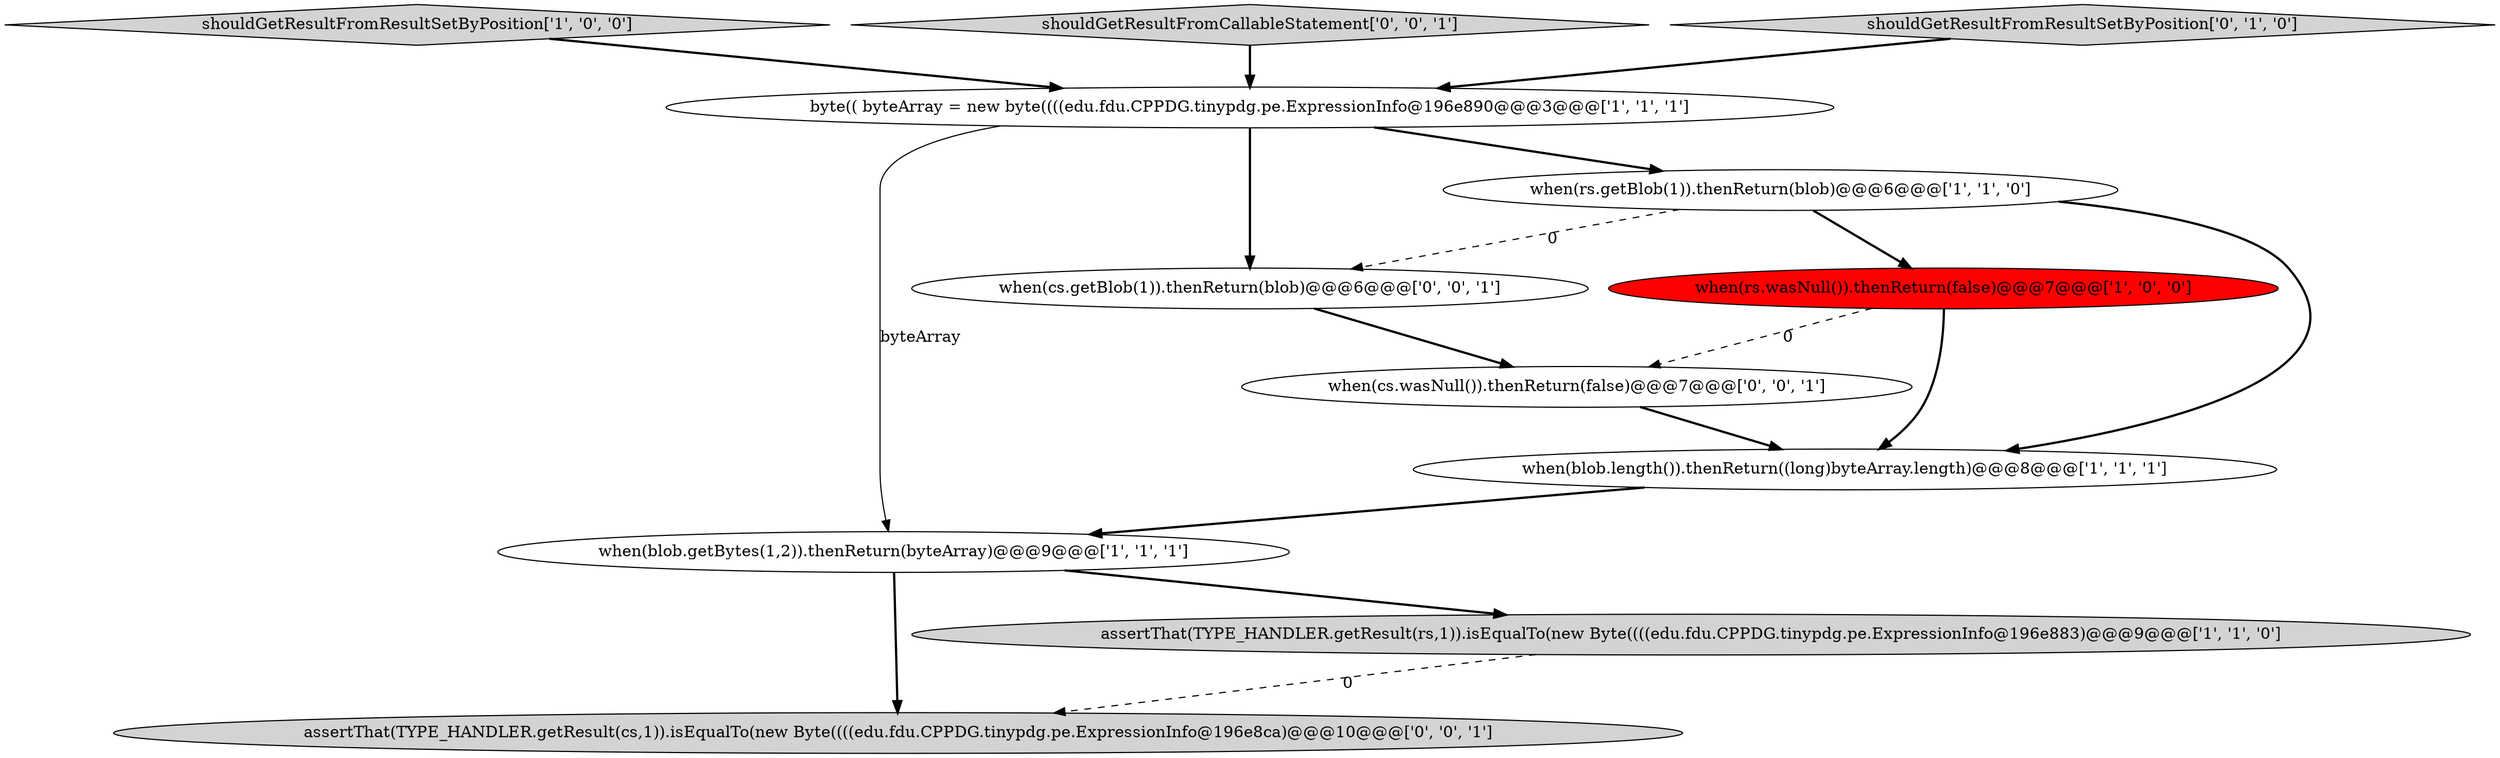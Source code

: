 digraph {
9 [style = filled, label = "assertThat(TYPE_HANDLER.getResult(cs,1)).isEqualTo(new Byte((((edu.fdu.CPPDG.tinypdg.pe.ExpressionInfo@196e8ca)@@@10@@@['0', '0', '1']", fillcolor = lightgray, shape = ellipse image = "AAA0AAABBB3BBB"];
10 [style = filled, label = "when(cs.wasNull()).thenReturn(false)@@@7@@@['0', '0', '1']", fillcolor = white, shape = ellipse image = "AAA0AAABBB3BBB"];
1 [style = filled, label = "when(blob.getBytes(1,2)).thenReturn(byteArray)@@@9@@@['1', '1', '1']", fillcolor = white, shape = ellipse image = "AAA0AAABBB1BBB"];
11 [style = filled, label = "when(cs.getBlob(1)).thenReturn(blob)@@@6@@@['0', '0', '1']", fillcolor = white, shape = ellipse image = "AAA0AAABBB3BBB"];
2 [style = filled, label = "shouldGetResultFromResultSetByPosition['1', '0', '0']", fillcolor = lightgray, shape = diamond image = "AAA0AAABBB1BBB"];
5 [style = filled, label = "when(rs.getBlob(1)).thenReturn(blob)@@@6@@@['1', '1', '0']", fillcolor = white, shape = ellipse image = "AAA0AAABBB1BBB"];
3 [style = filled, label = "byte(( byteArray = new byte((((edu.fdu.CPPDG.tinypdg.pe.ExpressionInfo@196e890@@@3@@@['1', '1', '1']", fillcolor = white, shape = ellipse image = "AAA0AAABBB1BBB"];
8 [style = filled, label = "shouldGetResultFromCallableStatement['0', '0', '1']", fillcolor = lightgray, shape = diamond image = "AAA0AAABBB3BBB"];
0 [style = filled, label = "when(blob.length()).thenReturn((long)byteArray.length)@@@8@@@['1', '1', '1']", fillcolor = white, shape = ellipse image = "AAA0AAABBB1BBB"];
4 [style = filled, label = "when(rs.wasNull()).thenReturn(false)@@@7@@@['1', '0', '0']", fillcolor = red, shape = ellipse image = "AAA1AAABBB1BBB"];
7 [style = filled, label = "shouldGetResultFromResultSetByPosition['0', '1', '0']", fillcolor = lightgray, shape = diamond image = "AAA0AAABBB2BBB"];
6 [style = filled, label = "assertThat(TYPE_HANDLER.getResult(rs,1)).isEqualTo(new Byte((((edu.fdu.CPPDG.tinypdg.pe.ExpressionInfo@196e883)@@@9@@@['1', '1', '0']", fillcolor = lightgray, shape = ellipse image = "AAA0AAABBB1BBB"];
3->11 [style = bold, label=""];
10->0 [style = bold, label=""];
3->5 [style = bold, label=""];
1->9 [style = bold, label=""];
1->6 [style = bold, label=""];
3->1 [style = solid, label="byteArray"];
4->10 [style = dashed, label="0"];
5->0 [style = bold, label=""];
5->11 [style = dashed, label="0"];
6->9 [style = dashed, label="0"];
11->10 [style = bold, label=""];
0->1 [style = bold, label=""];
7->3 [style = bold, label=""];
5->4 [style = bold, label=""];
2->3 [style = bold, label=""];
4->0 [style = bold, label=""];
8->3 [style = bold, label=""];
}
